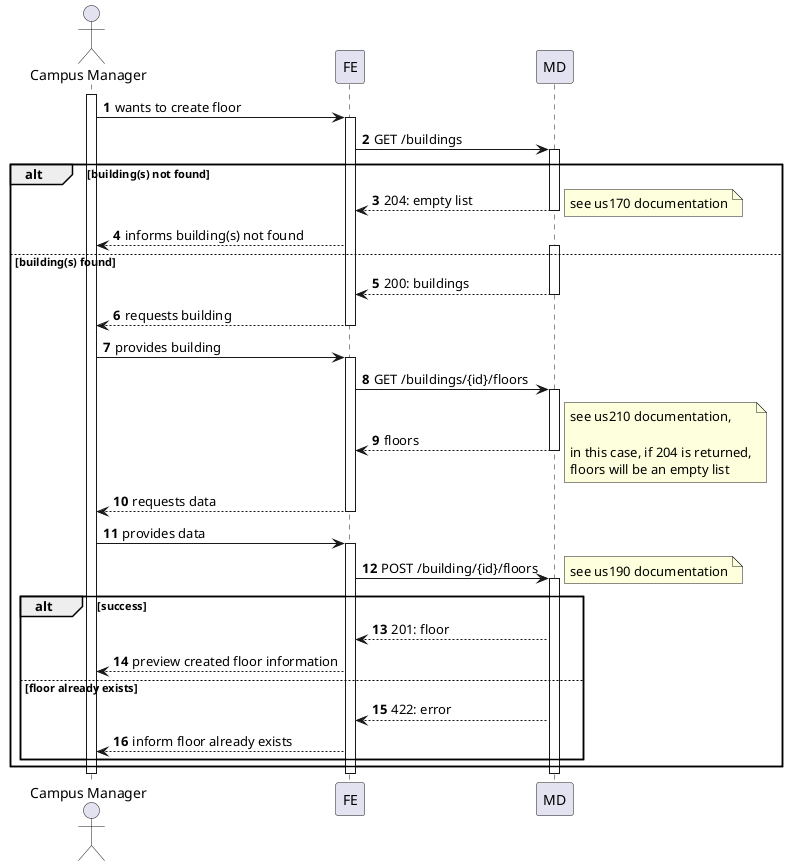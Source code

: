@startuml
autonumber

actor "Campus Manager" as usr

participant "FE" as ui

participant "MD" as md

activate usr
usr -> ui : wants to create floor
    activate ui
        ui -> md : GET /buildings
        alt building(s) not found
            activate md
                md --> ui : 204: empty list
                note right : see us170 documentation
            deactivate md
            ui --> usr : informs building(s) not found
        else building(s) found
            activate md
                md --> ui : 200: buildings
            deactivate md
            ui --> usr : requests building
        deactivate ui

        usr -> ui : provides building
        activate ui
            ui -> md : GET /buildings/{id}/floors
            activate md
                md --> ui : floors
                note right : see us210 documentation,\n\nin this case, if 204 is returned,\nfloors will be an empty list
            deactivate md
            ui --> usr : requests data
        deactivate ui

        usr -> ui : provides data
        activate ui
            ui -> md : POST /building/{id}/floors
            activate md
            note right : see us190 documentation
                alt success
                    md --> ui : 201: floor
                    ui --> usr : preview created floor information
                else floor already exists
                    md --> ui : 422: error
                    ui --> usr : inform floor already exists
                end
        end
        deactivate md
    deactivate ui
deactivate usr
@enduml
